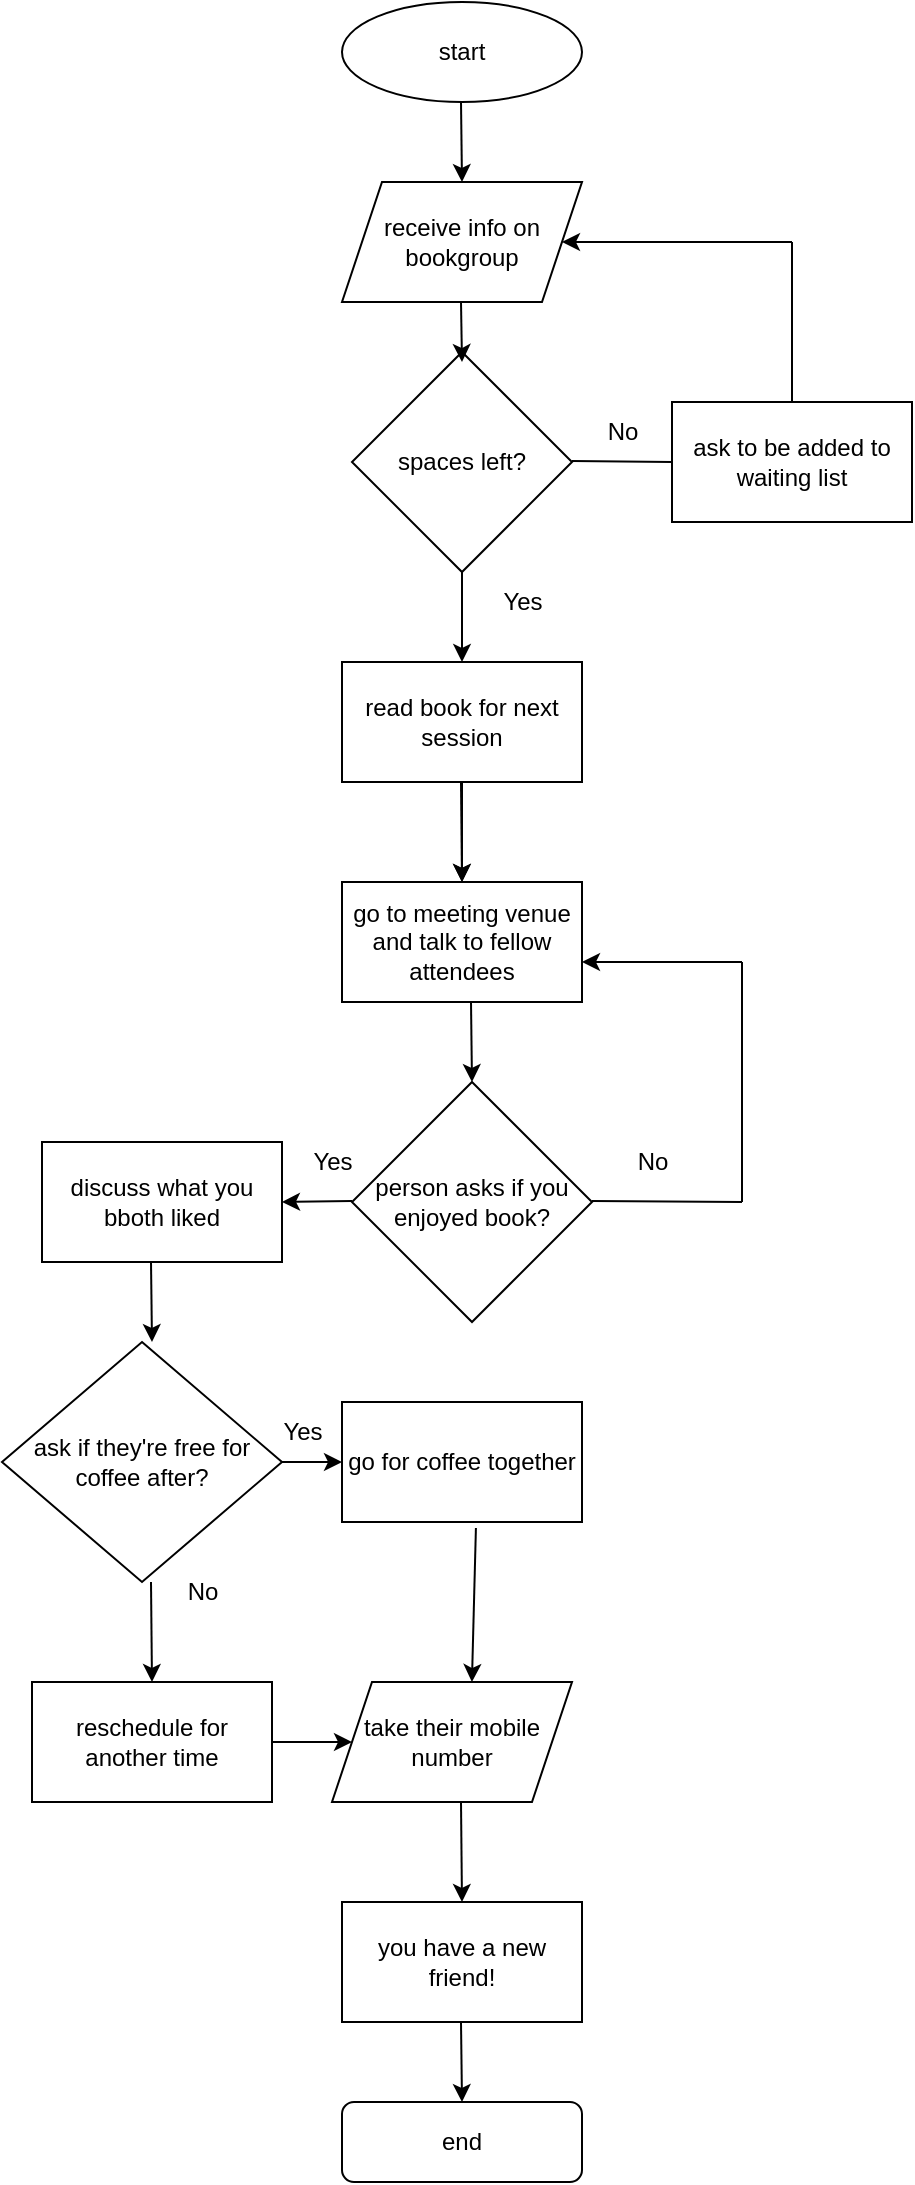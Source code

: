 <mxfile>
    <diagram id="Vjm9aY1X0-ALGMO8nthc" name="Page-1">
        <mxGraphModel dx="1216" dy="787" grid="1" gridSize="10" guides="1" tooltips="1" connect="1" arrows="1" fold="1" page="0" pageScale="1" pageWidth="850" pageHeight="1100" math="0" shadow="0">
            <root>
                <mxCell id="0"/>
                <mxCell id="1" parent="0"/>
                <mxCell id="2" value="start" style="ellipse;whiteSpace=wrap;html=1;" parent="1" vertex="1">
                    <mxGeometry x="200" y="40" width="120" height="50" as="geometry"/>
                </mxCell>
                <mxCell id="3" value="receive info on bookgroup" style="shape=parallelogram;perimeter=parallelogramPerimeter;whiteSpace=wrap;html=1;fixedSize=1;" parent="1" vertex="1">
                    <mxGeometry x="200" y="130" width="120" height="60" as="geometry"/>
                </mxCell>
                <mxCell id="24" value="" style="edgeStyle=none;html=1;" parent="1" source="4" target="6" edge="1">
                    <mxGeometry relative="1" as="geometry"/>
                </mxCell>
                <mxCell id="4" value="spaces left?" style="rhombus;whiteSpace=wrap;html=1;" parent="1" vertex="1">
                    <mxGeometry x="205" y="215" width="110" height="110" as="geometry"/>
                </mxCell>
                <mxCell id="5" value="ask to be added to waiting list" style="rounded=0;whiteSpace=wrap;html=1;" parent="1" vertex="1">
                    <mxGeometry x="365" y="240" width="120" height="60" as="geometry"/>
                </mxCell>
                <mxCell id="50" value="" style="edgeStyle=none;html=1;" parent="1" source="6" target="7" edge="1">
                    <mxGeometry relative="1" as="geometry"/>
                </mxCell>
                <mxCell id="6" value="read book for next session" style="rounded=0;whiteSpace=wrap;html=1;" parent="1" vertex="1">
                    <mxGeometry x="200" y="370" width="120" height="60" as="geometry"/>
                </mxCell>
                <mxCell id="7" value="go to meeting venue and talk to fellow attendees" style="rounded=0;whiteSpace=wrap;html=1;" parent="1" vertex="1">
                    <mxGeometry x="200" y="480" width="120" height="60" as="geometry"/>
                </mxCell>
                <mxCell id="8" value="person asks if you enjoyed book?" style="rhombus;whiteSpace=wrap;html=1;" parent="1" vertex="1">
                    <mxGeometry x="205" y="580" width="120" height="120" as="geometry"/>
                </mxCell>
                <mxCell id="9" value="discuss what you bboth liked" style="rounded=0;whiteSpace=wrap;html=1;" parent="1" vertex="1">
                    <mxGeometry x="50" y="610" width="120" height="60" as="geometry"/>
                </mxCell>
                <mxCell id="41" style="edgeStyle=none;html=1;exitX=1;exitY=0.5;exitDx=0;exitDy=0;" parent="1" source="11" target="12" edge="1">
                    <mxGeometry relative="1" as="geometry"/>
                </mxCell>
                <mxCell id="11" value="ask if they're free for coffee after?" style="rhombus;whiteSpace=wrap;html=1;" parent="1" vertex="1">
                    <mxGeometry x="30" y="710" width="140" height="120" as="geometry"/>
                </mxCell>
                <mxCell id="45" style="edgeStyle=none;html=1;" parent="1" source="12" edge="1">
                    <mxGeometry relative="1" as="geometry">
                        <mxPoint x="270" y="740" as="targetPoint"/>
                    </mxGeometry>
                </mxCell>
                <mxCell id="12" value="go for coffee together" style="rounded=0;whiteSpace=wrap;html=1;" parent="1" vertex="1">
                    <mxGeometry x="200" y="740" width="120" height="60" as="geometry"/>
                </mxCell>
                <mxCell id="13" value="reschedule for another time" style="rounded=0;whiteSpace=wrap;html=1;" parent="1" vertex="1">
                    <mxGeometry x="45" y="880" width="120" height="60" as="geometry"/>
                </mxCell>
                <mxCell id="14" value="take their mobile number" style="shape=parallelogram;perimeter=parallelogramPerimeter;whiteSpace=wrap;html=1;fixedSize=1;" parent="1" vertex="1">
                    <mxGeometry x="195" y="880" width="120" height="60" as="geometry"/>
                </mxCell>
                <mxCell id="15" value="you have a new friend!" style="rounded=0;whiteSpace=wrap;html=1;" parent="1" vertex="1">
                    <mxGeometry x="200" y="990" width="120" height="60" as="geometry"/>
                </mxCell>
                <mxCell id="18" value="end" style="rounded=1;whiteSpace=wrap;html=1;" parent="1" vertex="1">
                    <mxGeometry x="200" y="1090" width="120" height="40" as="geometry"/>
                </mxCell>
                <mxCell id="19" value="" style="endArrow=classic;html=1;" parent="1" edge="1">
                    <mxGeometry width="50" height="50" relative="1" as="geometry">
                        <mxPoint x="259.5" y="90" as="sourcePoint"/>
                        <mxPoint x="260" y="130" as="targetPoint"/>
                        <Array as="points">
                            <mxPoint x="259.5" y="90"/>
                        </Array>
                    </mxGeometry>
                </mxCell>
                <mxCell id="22" value="" style="endArrow=classic;html=1;" parent="1" edge="1">
                    <mxGeometry width="50" height="50" relative="1" as="geometry">
                        <mxPoint x="259.5" y="190" as="sourcePoint"/>
                        <mxPoint x="260" y="220" as="targetPoint"/>
                        <Array as="points">
                            <mxPoint x="259.5" y="190"/>
                        </Array>
                    </mxGeometry>
                </mxCell>
                <mxCell id="25" value="" style="endArrow=classic;html=1;entryX=0.5;entryY=0;entryDx=0;entryDy=0;" parent="1" target="7" edge="1">
                    <mxGeometry width="50" height="50" relative="1" as="geometry">
                        <mxPoint x="259.5" y="430" as="sourcePoint"/>
                        <mxPoint x="260" y="470" as="targetPoint"/>
                        <Array as="points">
                            <mxPoint x="259.5" y="430"/>
                        </Array>
                    </mxGeometry>
                </mxCell>
                <mxCell id="26" value="" style="endArrow=none;html=1;exitX=0;exitY=0.5;exitDx=0;exitDy=0;" parent="1" source="5" edge="1">
                    <mxGeometry width="50" height="50" relative="1" as="geometry">
                        <mxPoint x="360" y="270" as="sourcePoint"/>
                        <mxPoint x="315" y="269.5" as="targetPoint"/>
                    </mxGeometry>
                </mxCell>
                <mxCell id="27" value="" style="endArrow=none;html=1;" parent="1" edge="1">
                    <mxGeometry width="50" height="50" relative="1" as="geometry">
                        <mxPoint x="425" y="240" as="sourcePoint"/>
                        <mxPoint x="425" y="160" as="targetPoint"/>
                    </mxGeometry>
                </mxCell>
                <mxCell id="28" value="" style="endArrow=classic;html=1;entryX=1;entryY=0.5;entryDx=0;entryDy=0;" parent="1" target="3" edge="1">
                    <mxGeometry width="50" height="50" relative="1" as="geometry">
                        <mxPoint x="425" y="160" as="sourcePoint"/>
                        <mxPoint x="475" y="110" as="targetPoint"/>
                    </mxGeometry>
                </mxCell>
                <mxCell id="31" value="" style="endArrow=classic;html=1;entryX=0.5;entryY=0;entryDx=0;entryDy=0;" parent="1" target="8" edge="1">
                    <mxGeometry width="50" height="50" relative="1" as="geometry">
                        <mxPoint x="264.5" y="540" as="sourcePoint"/>
                        <mxPoint x="265" y="590" as="targetPoint"/>
                        <Array as="points">
                            <mxPoint x="264.5" y="540"/>
                        </Array>
                    </mxGeometry>
                </mxCell>
                <mxCell id="32" value="" style="endArrow=none;html=1;" parent="1" edge="1">
                    <mxGeometry width="50" height="50" relative="1" as="geometry">
                        <mxPoint x="400" y="640" as="sourcePoint"/>
                        <mxPoint x="325" y="639.5" as="targetPoint"/>
                    </mxGeometry>
                </mxCell>
                <mxCell id="33" value="" style="endArrow=none;html=1;" parent="1" edge="1">
                    <mxGeometry width="50" height="50" relative="1" as="geometry">
                        <mxPoint x="400" y="640" as="sourcePoint"/>
                        <mxPoint x="400" y="520" as="targetPoint"/>
                    </mxGeometry>
                </mxCell>
                <mxCell id="34" value="" style="endArrow=classic;html=1;" parent="1" edge="1">
                    <mxGeometry width="50" height="50" relative="1" as="geometry">
                        <mxPoint x="400" y="520" as="sourcePoint"/>
                        <mxPoint x="320" y="520" as="targetPoint"/>
                    </mxGeometry>
                </mxCell>
                <mxCell id="35" value="" style="endArrow=classic;html=1;" parent="1" edge="1">
                    <mxGeometry width="50" height="50" relative="1" as="geometry">
                        <mxPoint x="205" y="639.5" as="sourcePoint"/>
                        <mxPoint x="170" y="640" as="targetPoint"/>
                    </mxGeometry>
                </mxCell>
                <mxCell id="37" value="" style="edgeStyle=none;html=1;" parent="1" edge="1">
                    <mxGeometry relative="1" as="geometry">
                        <mxPoint x="104.5" y="670" as="sourcePoint"/>
                        <mxPoint x="105" y="710" as="targetPoint"/>
                    </mxGeometry>
                </mxCell>
                <mxCell id="38" value="" style="edgeStyle=none;html=1;entryX=0.5;entryY=0;entryDx=0;entryDy=0;" parent="1" target="13" edge="1">
                    <mxGeometry relative="1" as="geometry">
                        <mxPoint x="104.5" y="830" as="sourcePoint"/>
                        <mxPoint x="105" y="870" as="targetPoint"/>
                    </mxGeometry>
                </mxCell>
                <mxCell id="47" value="" style="edgeStyle=none;html=1;entryX=0.583;entryY=0;entryDx=0;entryDy=0;entryPerimeter=0;exitX=0.558;exitY=1.05;exitDx=0;exitDy=0;exitPerimeter=0;" parent="1" source="12" target="14" edge="1">
                    <mxGeometry relative="1" as="geometry">
                        <mxPoint x="264.5" y="810" as="sourcePoint"/>
                        <mxPoint x="265" y="860" as="targetPoint"/>
                    </mxGeometry>
                </mxCell>
                <mxCell id="48" style="edgeStyle=none;html=1;exitX=1;exitY=0.5;exitDx=0;exitDy=0;entryX=0;entryY=0.5;entryDx=0;entryDy=0;" parent="1" source="13" target="14" edge="1">
                    <mxGeometry relative="1" as="geometry">
                        <mxPoint x="180" y="890" as="sourcePoint"/>
                        <mxPoint x="200" y="820" as="targetPoint"/>
                    </mxGeometry>
                </mxCell>
                <mxCell id="51" value="" style="endArrow=classic;html=1;entryX=0.5;entryY=0;entryDx=0;entryDy=0;" parent="1" edge="1">
                    <mxGeometry width="50" height="50" relative="1" as="geometry">
                        <mxPoint x="259.5" y="940" as="sourcePoint"/>
                        <mxPoint x="260" y="990" as="targetPoint"/>
                        <Array as="points">
                            <mxPoint x="259.5" y="940"/>
                        </Array>
                    </mxGeometry>
                </mxCell>
                <mxCell id="52" value="" style="endArrow=classic;html=1;entryX=0.5;entryY=0;entryDx=0;entryDy=0;" parent="1" target="18" edge="1">
                    <mxGeometry width="50" height="50" relative="1" as="geometry">
                        <mxPoint x="259.5" y="1050" as="sourcePoint"/>
                        <mxPoint x="260" y="1080" as="targetPoint"/>
                        <Array as="points">
                            <mxPoint x="259.5" y="1050"/>
                        </Array>
                    </mxGeometry>
                </mxCell>
                <mxCell id="53" value="No" style="text;html=1;align=center;verticalAlign=middle;resizable=0;points=[];autosize=1;strokeColor=none;fillColor=none;" parent="1" vertex="1">
                    <mxGeometry x="320" y="240" width="40" height="30" as="geometry"/>
                </mxCell>
                <mxCell id="54" value="Yes" style="text;html=1;align=center;verticalAlign=middle;resizable=0;points=[];autosize=1;strokeColor=none;fillColor=none;" parent="1" vertex="1">
                    <mxGeometry x="270" y="325" width="40" height="30" as="geometry"/>
                </mxCell>
                <mxCell id="55" value="No" style="text;html=1;align=center;verticalAlign=middle;resizable=0;points=[];autosize=1;strokeColor=none;fillColor=none;" parent="1" vertex="1">
                    <mxGeometry x="335" y="605" width="40" height="30" as="geometry"/>
                </mxCell>
                <mxCell id="56" value="Yes" style="text;html=1;align=center;verticalAlign=middle;resizable=0;points=[];autosize=1;strokeColor=none;fillColor=none;" parent="1" vertex="1">
                    <mxGeometry x="175" y="605" width="40" height="30" as="geometry"/>
                </mxCell>
                <mxCell id="57" value="Yes" style="text;html=1;align=center;verticalAlign=middle;resizable=0;points=[];autosize=1;strokeColor=none;fillColor=none;" parent="1" vertex="1">
                    <mxGeometry x="160" y="740" width="40" height="30" as="geometry"/>
                </mxCell>
                <mxCell id="58" value="No" style="text;html=1;align=center;verticalAlign=middle;resizable=0;points=[];autosize=1;strokeColor=none;fillColor=none;" parent="1" vertex="1">
                    <mxGeometry x="110" y="820" width="40" height="30" as="geometry"/>
                </mxCell>
            </root>
        </mxGraphModel>
    </diagram>
</mxfile>